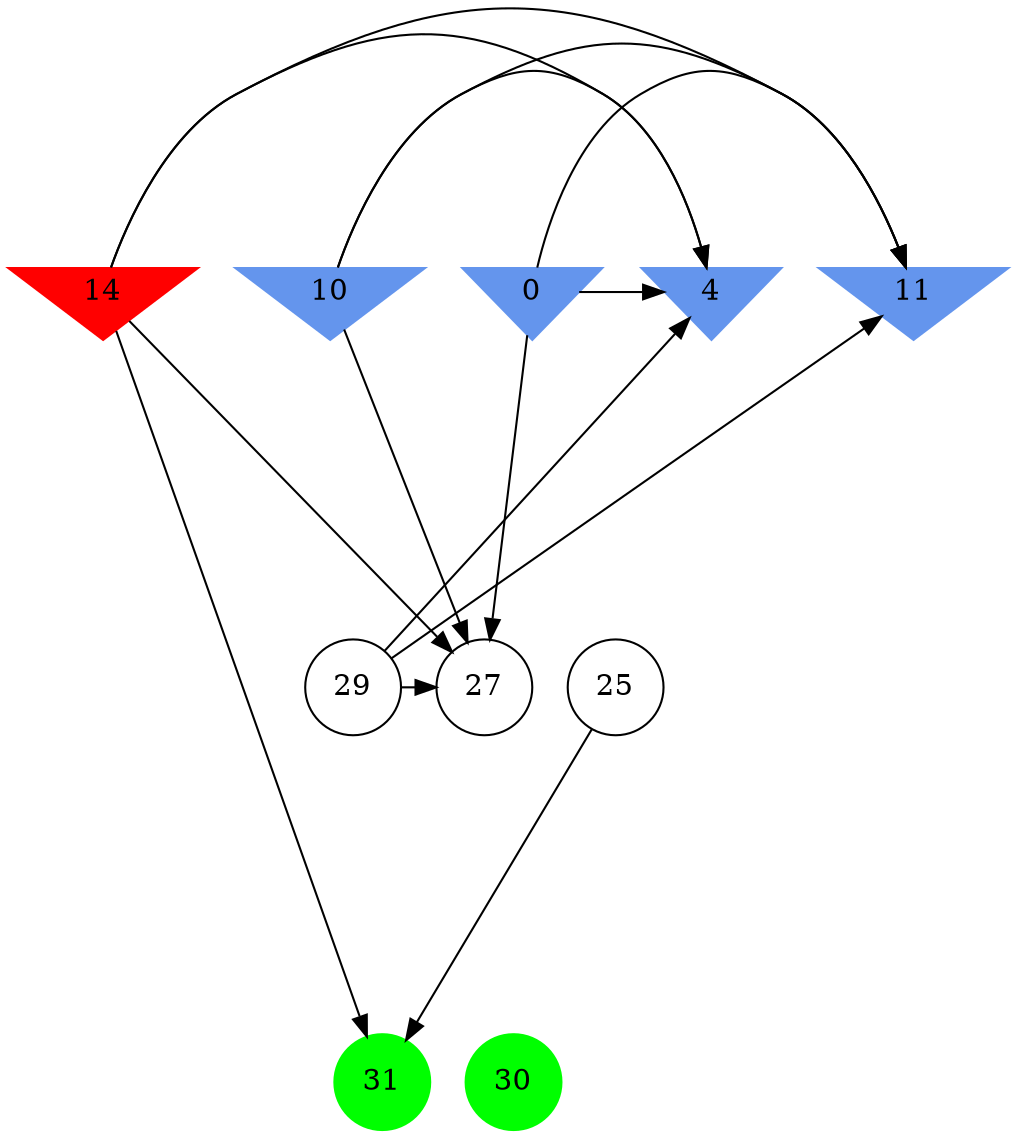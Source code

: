 digraph brain {
	ranksep=2.0;
	0 [shape=invtriangle,style=filled,color=cornflowerblue];
	4 [shape=invtriangle,style=filled,color=cornflowerblue];
	10 [shape=invtriangle,style=filled,color=cornflowerblue];
	11 [shape=invtriangle,style=filled,color=cornflowerblue];
	14 [shape=invtriangle,style=filled,color=red];
	25 [shape=circle,color=black];
	27 [shape=circle,color=black];
	29 [shape=circle,color=black];
	30 [shape=circle,style=filled,color=green];
	31 [shape=circle,style=filled,color=green];
	14	->	31;
	25	->	31;
	0	->	11;
	0	->	4;
	0	->	27;
	29	->	11;
	29	->	4;
	29	->	27;
	14	->	11;
	14	->	4;
	14	->	27;
	10	->	11;
	10	->	4;
	10	->	27;
	{ rank=same; 0; 4; 10; 11; 14; }
	{ rank=same; 25; 27; 29; }
	{ rank=same; 30; 31; }
}
